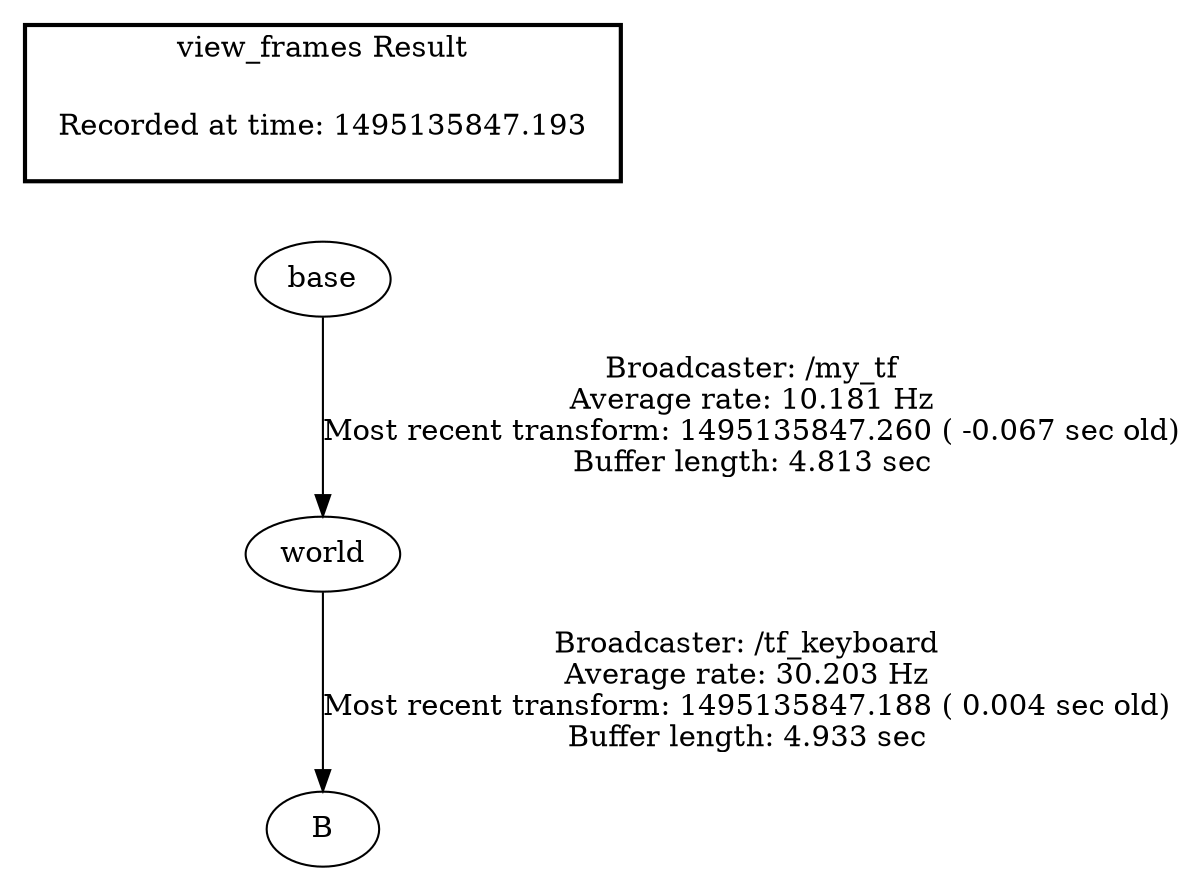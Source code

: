 digraph G {
"world" -> "B"[label="Broadcaster: /tf_keyboard\nAverage rate: 30.203 Hz\nMost recent transform: 1495135847.188 ( 0.004 sec old)\nBuffer length: 4.933 sec\n"];
"base" -> "world"[label="Broadcaster: /my_tf\nAverage rate: 10.181 Hz\nMost recent transform: 1495135847.260 ( -0.067 sec old)\nBuffer length: 4.813 sec\n"];
edge [style=invis];
 subgraph cluster_legend { style=bold; color=black; label ="view_frames Result";
"Recorded at time: 1495135847.193"[ shape=plaintext ] ;
 }->"base";
}